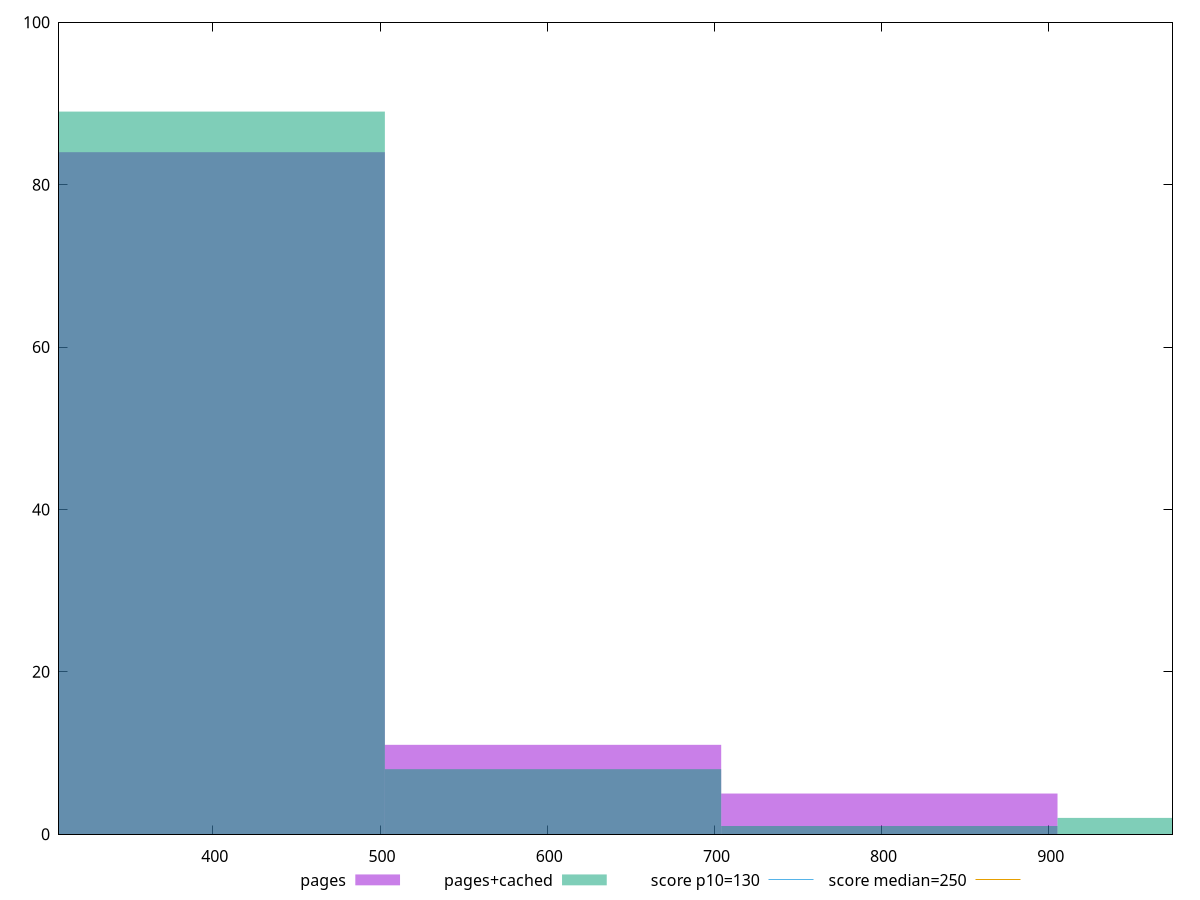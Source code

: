 reset

$pages <<EOF
603.4885149677173 11
804.6513532902898 5
402.3256766451449 84
EOF

$pagesCached <<EOF
1005.8141916128623 2
603.4885149677173 8
402.3256766451449 89
804.6513532902898 1
EOF

set key outside below
set boxwidth 201.16283832257244
set xrange [307.9999999999991:973.9999999999991]
set yrange [0:100]
set trange [0:100]
set style fill transparent solid 0.5 noborder

set parametric
set terminal svg size 640, 500 enhanced background rgb 'white'
set output "report_00019_2021-02-10T18-14-37.922Z//max-potential-fid/comparison/histogram/0_vs_1.svg"

plot $pages title "pages" with boxes, \
     $pagesCached title "pages+cached" with boxes, \
     130,t title "score p10=130", \
     250,t title "score median=250"

reset
